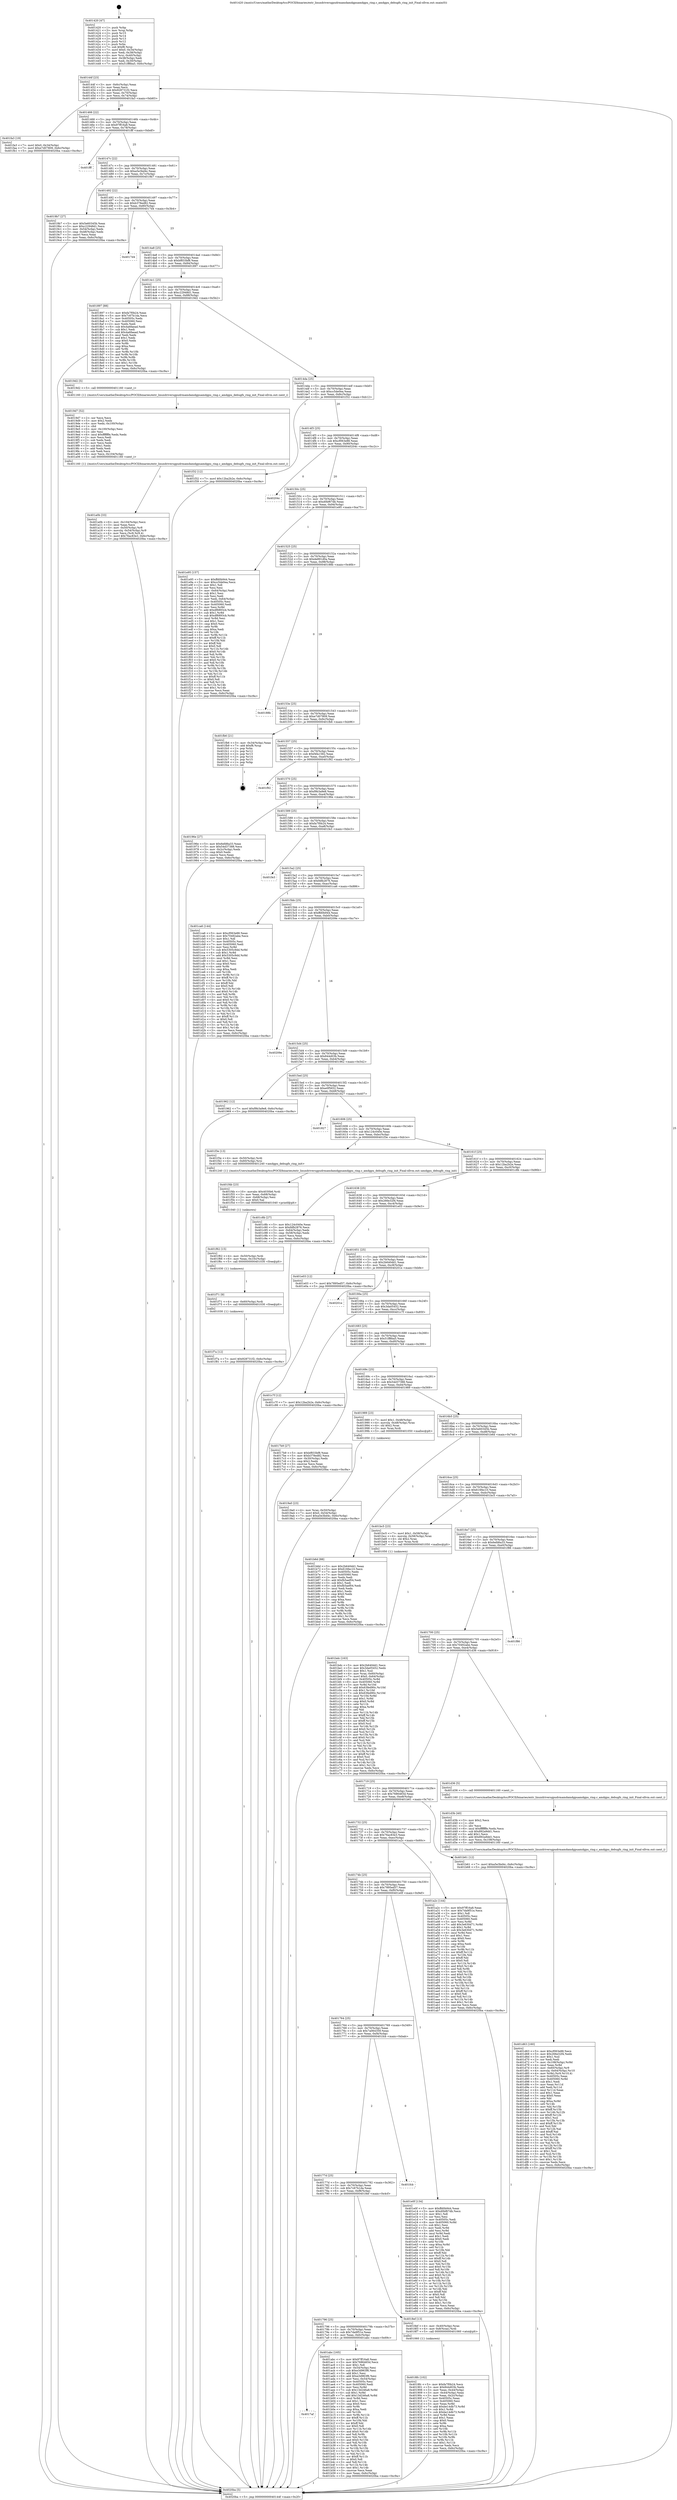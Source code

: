 digraph "0x401420" {
  label = "0x401420 (/mnt/c/Users/mathe/Desktop/tcc/POCII/binaries/extr_linuxdriversgpudrmamdamdgpuamdgpu_ring.c_amdgpu_debugfs_ring_init_Final-ollvm.out::main(0))"
  labelloc = "t"
  node[shape=record]

  Entry [label="",width=0.3,height=0.3,shape=circle,fillcolor=black,style=filled]
  "0x40144f" [label="{
     0x40144f [23]\l
     | [instrs]\l
     &nbsp;&nbsp;0x40144f \<+3\>: mov -0x6c(%rbp),%eax\l
     &nbsp;&nbsp;0x401452 \<+2\>: mov %eax,%ecx\l
     &nbsp;&nbsp;0x401454 \<+6\>: sub $0x928731f2,%ecx\l
     &nbsp;&nbsp;0x40145a \<+3\>: mov %eax,-0x70(%rbp)\l
     &nbsp;&nbsp;0x40145d \<+3\>: mov %ecx,-0x74(%rbp)\l
     &nbsp;&nbsp;0x401460 \<+6\>: je 0000000000401fa3 \<main+0xb83\>\l
  }"]
  "0x401fa3" [label="{
     0x401fa3 [19]\l
     | [instrs]\l
     &nbsp;&nbsp;0x401fa3 \<+7\>: movl $0x0,-0x34(%rbp)\l
     &nbsp;&nbsp;0x401faa \<+7\>: movl $0xe7d07809,-0x6c(%rbp)\l
     &nbsp;&nbsp;0x401fb1 \<+5\>: jmp 00000000004020ba \<main+0xc9a\>\l
  }"]
  "0x401466" [label="{
     0x401466 [22]\l
     | [instrs]\l
     &nbsp;&nbsp;0x401466 \<+5\>: jmp 000000000040146b \<main+0x4b\>\l
     &nbsp;&nbsp;0x40146b \<+3\>: mov -0x70(%rbp),%eax\l
     &nbsp;&nbsp;0x40146e \<+5\>: sub $0x97ff16a8,%eax\l
     &nbsp;&nbsp;0x401473 \<+3\>: mov %eax,-0x78(%rbp)\l
     &nbsp;&nbsp;0x401476 \<+6\>: je 0000000000401fff \<main+0xbdf\>\l
  }"]
  Exit [label="",width=0.3,height=0.3,shape=circle,fillcolor=black,style=filled,peripheries=2]
  "0x401fff" [label="{
     0x401fff\l
  }", style=dashed]
  "0x40147c" [label="{
     0x40147c [22]\l
     | [instrs]\l
     &nbsp;&nbsp;0x40147c \<+5\>: jmp 0000000000401481 \<main+0x61\>\l
     &nbsp;&nbsp;0x401481 \<+3\>: mov -0x70(%rbp),%eax\l
     &nbsp;&nbsp;0x401484 \<+5\>: sub $0xa5e3bd4c,%eax\l
     &nbsp;&nbsp;0x401489 \<+3\>: mov %eax,-0x7c(%rbp)\l
     &nbsp;&nbsp;0x40148c \<+6\>: je 00000000004019b7 \<main+0x597\>\l
  }"]
  "0x401f7a" [label="{
     0x401f7a [12]\l
     | [instrs]\l
     &nbsp;&nbsp;0x401f7a \<+7\>: movl $0x928731f2,-0x6c(%rbp)\l
     &nbsp;&nbsp;0x401f81 \<+5\>: jmp 00000000004020ba \<main+0xc9a\>\l
  }"]
  "0x4019b7" [label="{
     0x4019b7 [27]\l
     | [instrs]\l
     &nbsp;&nbsp;0x4019b7 \<+5\>: mov $0x5e60345b,%eax\l
     &nbsp;&nbsp;0x4019bc \<+5\>: mov $0xc22948d1,%ecx\l
     &nbsp;&nbsp;0x4019c1 \<+3\>: mov -0x54(%rbp),%edx\l
     &nbsp;&nbsp;0x4019c4 \<+3\>: cmp -0x48(%rbp),%edx\l
     &nbsp;&nbsp;0x4019c7 \<+3\>: cmovl %ecx,%eax\l
     &nbsp;&nbsp;0x4019ca \<+3\>: mov %eax,-0x6c(%rbp)\l
     &nbsp;&nbsp;0x4019cd \<+5\>: jmp 00000000004020ba \<main+0xc9a\>\l
  }"]
  "0x401492" [label="{
     0x401492 [22]\l
     | [instrs]\l
     &nbsp;&nbsp;0x401492 \<+5\>: jmp 0000000000401497 \<main+0x77\>\l
     &nbsp;&nbsp;0x401497 \<+3\>: mov -0x70(%rbp),%eax\l
     &nbsp;&nbsp;0x40149a \<+5\>: sub $0xb378ed82,%eax\l
     &nbsp;&nbsp;0x40149f \<+3\>: mov %eax,-0x80(%rbp)\l
     &nbsp;&nbsp;0x4014a2 \<+6\>: je 00000000004017d4 \<main+0x3b4\>\l
  }"]
  "0x401f71" [label="{
     0x401f71 [9]\l
     | [instrs]\l
     &nbsp;&nbsp;0x401f71 \<+4\>: mov -0x60(%rbp),%rdi\l
     &nbsp;&nbsp;0x401f75 \<+5\>: call 0000000000401030 \<free@plt\>\l
     | [calls]\l
     &nbsp;&nbsp;0x401030 \{1\} (unknown)\l
  }"]
  "0x4017d4" [label="{
     0x4017d4\l
  }", style=dashed]
  "0x4014a8" [label="{
     0x4014a8 [25]\l
     | [instrs]\l
     &nbsp;&nbsp;0x4014a8 \<+5\>: jmp 00000000004014ad \<main+0x8d\>\l
     &nbsp;&nbsp;0x4014ad \<+3\>: mov -0x70(%rbp),%eax\l
     &nbsp;&nbsp;0x4014b0 \<+5\>: sub $0xbf833bf8,%eax\l
     &nbsp;&nbsp;0x4014b5 \<+6\>: mov %eax,-0x84(%rbp)\l
     &nbsp;&nbsp;0x4014bb \<+6\>: je 0000000000401897 \<main+0x477\>\l
  }"]
  "0x401f62" [label="{
     0x401f62 [15]\l
     | [instrs]\l
     &nbsp;&nbsp;0x401f62 \<+4\>: mov -0x50(%rbp),%rdi\l
     &nbsp;&nbsp;0x401f66 \<+6\>: mov %eax,-0x10c(%rbp)\l
     &nbsp;&nbsp;0x401f6c \<+5\>: call 0000000000401030 \<free@plt\>\l
     | [calls]\l
     &nbsp;&nbsp;0x401030 \{1\} (unknown)\l
  }"]
  "0x401897" [label="{
     0x401897 [88]\l
     | [instrs]\l
     &nbsp;&nbsp;0x401897 \<+5\>: mov $0xfa7f0b24,%eax\l
     &nbsp;&nbsp;0x40189c \<+5\>: mov $0x7c67b1da,%ecx\l
     &nbsp;&nbsp;0x4018a1 \<+7\>: mov 0x40505c,%edx\l
     &nbsp;&nbsp;0x4018a8 \<+7\>: mov 0x405060,%esi\l
     &nbsp;&nbsp;0x4018af \<+2\>: mov %edx,%edi\l
     &nbsp;&nbsp;0x4018b1 \<+6\>: sub $0x4a6faead,%edi\l
     &nbsp;&nbsp;0x4018b7 \<+3\>: sub $0x1,%edi\l
     &nbsp;&nbsp;0x4018ba \<+6\>: add $0x4a6faead,%edi\l
     &nbsp;&nbsp;0x4018c0 \<+3\>: imul %edi,%edx\l
     &nbsp;&nbsp;0x4018c3 \<+3\>: and $0x1,%edx\l
     &nbsp;&nbsp;0x4018c6 \<+3\>: cmp $0x0,%edx\l
     &nbsp;&nbsp;0x4018c9 \<+4\>: sete %r8b\l
     &nbsp;&nbsp;0x4018cd \<+3\>: cmp $0xa,%esi\l
     &nbsp;&nbsp;0x4018d0 \<+4\>: setl %r9b\l
     &nbsp;&nbsp;0x4018d4 \<+3\>: mov %r8b,%r10b\l
     &nbsp;&nbsp;0x4018d7 \<+3\>: and %r9b,%r10b\l
     &nbsp;&nbsp;0x4018da \<+3\>: xor %r9b,%r8b\l
     &nbsp;&nbsp;0x4018dd \<+3\>: or %r8b,%r10b\l
     &nbsp;&nbsp;0x4018e0 \<+4\>: test $0x1,%r10b\l
     &nbsp;&nbsp;0x4018e4 \<+3\>: cmovne %ecx,%eax\l
     &nbsp;&nbsp;0x4018e7 \<+3\>: mov %eax,-0x6c(%rbp)\l
     &nbsp;&nbsp;0x4018ea \<+5\>: jmp 00000000004020ba \<main+0xc9a\>\l
  }"]
  "0x4014c1" [label="{
     0x4014c1 [25]\l
     | [instrs]\l
     &nbsp;&nbsp;0x4014c1 \<+5\>: jmp 00000000004014c6 \<main+0xa6\>\l
     &nbsp;&nbsp;0x4014c6 \<+3\>: mov -0x70(%rbp),%eax\l
     &nbsp;&nbsp;0x4014c9 \<+5\>: sub $0xc22948d1,%eax\l
     &nbsp;&nbsp;0x4014ce \<+6\>: mov %eax,-0x88(%rbp)\l
     &nbsp;&nbsp;0x4014d4 \<+6\>: je 00000000004019d2 \<main+0x5b2\>\l
  }"]
  "0x401f4b" [label="{
     0x401f4b [23]\l
     | [instrs]\l
     &nbsp;&nbsp;0x401f4b \<+10\>: movabs $0x4030b6,%rdi\l
     &nbsp;&nbsp;0x401f55 \<+3\>: mov %eax,-0x68(%rbp)\l
     &nbsp;&nbsp;0x401f58 \<+3\>: mov -0x68(%rbp),%esi\l
     &nbsp;&nbsp;0x401f5b \<+2\>: mov $0x0,%al\l
     &nbsp;&nbsp;0x401f5d \<+5\>: call 0000000000401040 \<printf@plt\>\l
     | [calls]\l
     &nbsp;&nbsp;0x401040 \{1\} (unknown)\l
  }"]
  "0x4019d2" [label="{
     0x4019d2 [5]\l
     | [instrs]\l
     &nbsp;&nbsp;0x4019d2 \<+5\>: call 0000000000401160 \<next_i\>\l
     | [calls]\l
     &nbsp;&nbsp;0x401160 \{1\} (/mnt/c/Users/mathe/Desktop/tcc/POCII/binaries/extr_linuxdriversgpudrmamdamdgpuamdgpu_ring.c_amdgpu_debugfs_ring_init_Final-ollvm.out::next_i)\l
  }"]
  "0x4014da" [label="{
     0x4014da [25]\l
     | [instrs]\l
     &nbsp;&nbsp;0x4014da \<+5\>: jmp 00000000004014df \<main+0xbf\>\l
     &nbsp;&nbsp;0x4014df \<+3\>: mov -0x70(%rbp),%eax\l
     &nbsp;&nbsp;0x4014e2 \<+5\>: sub $0xcc5de0ea,%eax\l
     &nbsp;&nbsp;0x4014e7 \<+6\>: mov %eax,-0x8c(%rbp)\l
     &nbsp;&nbsp;0x4014ed \<+6\>: je 0000000000401f32 \<main+0xb12\>\l
  }"]
  "0x401d63" [label="{
     0x401d63 [160]\l
     | [instrs]\l
     &nbsp;&nbsp;0x401d63 \<+5\>: mov $0xcf063e88,%ecx\l
     &nbsp;&nbsp;0x401d68 \<+5\>: mov $0x266e32f4,%edx\l
     &nbsp;&nbsp;0x401d6d \<+3\>: mov $0x1,%sil\l
     &nbsp;&nbsp;0x401d70 \<+2\>: xor %edi,%edi\l
     &nbsp;&nbsp;0x401d72 \<+7\>: mov -0x108(%rbp),%r8d\l
     &nbsp;&nbsp;0x401d79 \<+4\>: imul %eax,%r8d\l
     &nbsp;&nbsp;0x401d7d \<+4\>: mov -0x60(%rbp),%r9\l
     &nbsp;&nbsp;0x401d81 \<+4\>: movslq -0x64(%rbp),%r10\l
     &nbsp;&nbsp;0x401d85 \<+4\>: mov %r8d,(%r9,%r10,4)\l
     &nbsp;&nbsp;0x401d89 \<+7\>: mov 0x40505c,%eax\l
     &nbsp;&nbsp;0x401d90 \<+8\>: mov 0x405060,%r8d\l
     &nbsp;&nbsp;0x401d98 \<+3\>: sub $0x1,%edi\l
     &nbsp;&nbsp;0x401d9b \<+3\>: mov %eax,%r11d\l
     &nbsp;&nbsp;0x401d9e \<+3\>: add %edi,%r11d\l
     &nbsp;&nbsp;0x401da1 \<+4\>: imul %r11d,%eax\l
     &nbsp;&nbsp;0x401da5 \<+3\>: and $0x1,%eax\l
     &nbsp;&nbsp;0x401da8 \<+3\>: cmp $0x0,%eax\l
     &nbsp;&nbsp;0x401dab \<+3\>: sete %bl\l
     &nbsp;&nbsp;0x401dae \<+4\>: cmp $0xa,%r8d\l
     &nbsp;&nbsp;0x401db2 \<+4\>: setl %r14b\l
     &nbsp;&nbsp;0x401db6 \<+3\>: mov %bl,%r15b\l
     &nbsp;&nbsp;0x401db9 \<+4\>: xor $0xff,%r15b\l
     &nbsp;&nbsp;0x401dbd \<+3\>: mov %r14b,%r12b\l
     &nbsp;&nbsp;0x401dc0 \<+4\>: xor $0xff,%r12b\l
     &nbsp;&nbsp;0x401dc4 \<+4\>: xor $0x1,%sil\l
     &nbsp;&nbsp;0x401dc8 \<+3\>: mov %r15b,%r13b\l
     &nbsp;&nbsp;0x401dcb \<+4\>: and $0xff,%r13b\l
     &nbsp;&nbsp;0x401dcf \<+3\>: and %sil,%bl\l
     &nbsp;&nbsp;0x401dd2 \<+3\>: mov %r12b,%al\l
     &nbsp;&nbsp;0x401dd5 \<+2\>: and $0xff,%al\l
     &nbsp;&nbsp;0x401dd7 \<+3\>: and %sil,%r14b\l
     &nbsp;&nbsp;0x401dda \<+3\>: or %bl,%r13b\l
     &nbsp;&nbsp;0x401ddd \<+3\>: or %r14b,%al\l
     &nbsp;&nbsp;0x401de0 \<+3\>: xor %al,%r13b\l
     &nbsp;&nbsp;0x401de3 \<+3\>: or %r12b,%r15b\l
     &nbsp;&nbsp;0x401de6 \<+4\>: xor $0xff,%r15b\l
     &nbsp;&nbsp;0x401dea \<+4\>: or $0x1,%sil\l
     &nbsp;&nbsp;0x401dee \<+3\>: and %sil,%r15b\l
     &nbsp;&nbsp;0x401df1 \<+3\>: or %r15b,%r13b\l
     &nbsp;&nbsp;0x401df4 \<+4\>: test $0x1,%r13b\l
     &nbsp;&nbsp;0x401df8 \<+3\>: cmovne %edx,%ecx\l
     &nbsp;&nbsp;0x401dfb \<+3\>: mov %ecx,-0x6c(%rbp)\l
     &nbsp;&nbsp;0x401dfe \<+5\>: jmp 00000000004020ba \<main+0xc9a\>\l
  }"]
  "0x401f32" [label="{
     0x401f32 [12]\l
     | [instrs]\l
     &nbsp;&nbsp;0x401f32 \<+7\>: movl $0x12ba2b2e,-0x6c(%rbp)\l
     &nbsp;&nbsp;0x401f39 \<+5\>: jmp 00000000004020ba \<main+0xc9a\>\l
  }"]
  "0x4014f3" [label="{
     0x4014f3 [25]\l
     | [instrs]\l
     &nbsp;&nbsp;0x4014f3 \<+5\>: jmp 00000000004014f8 \<main+0xd8\>\l
     &nbsp;&nbsp;0x4014f8 \<+3\>: mov -0x70(%rbp),%eax\l
     &nbsp;&nbsp;0x4014fb \<+5\>: sub $0xcf063e88,%eax\l
     &nbsp;&nbsp;0x401500 \<+6\>: mov %eax,-0x90(%rbp)\l
     &nbsp;&nbsp;0x401506 \<+6\>: je 000000000040204c \<main+0xc2c\>\l
  }"]
  "0x401d3b" [label="{
     0x401d3b [40]\l
     | [instrs]\l
     &nbsp;&nbsp;0x401d3b \<+5\>: mov $0x2,%ecx\l
     &nbsp;&nbsp;0x401d40 \<+1\>: cltd\l
     &nbsp;&nbsp;0x401d41 \<+2\>: idiv %ecx\l
     &nbsp;&nbsp;0x401d43 \<+6\>: imul $0xfffffffe,%edx,%ecx\l
     &nbsp;&nbsp;0x401d49 \<+6\>: sub $0x892a9dd1,%ecx\l
     &nbsp;&nbsp;0x401d4f \<+3\>: add $0x1,%ecx\l
     &nbsp;&nbsp;0x401d52 \<+6\>: add $0x892a9dd1,%ecx\l
     &nbsp;&nbsp;0x401d58 \<+6\>: mov %ecx,-0x108(%rbp)\l
     &nbsp;&nbsp;0x401d5e \<+5\>: call 0000000000401160 \<next_i\>\l
     | [calls]\l
     &nbsp;&nbsp;0x401160 \{1\} (/mnt/c/Users/mathe/Desktop/tcc/POCII/binaries/extr_linuxdriversgpudrmamdamdgpuamdgpu_ring.c_amdgpu_debugfs_ring_init_Final-ollvm.out::next_i)\l
  }"]
  "0x40204c" [label="{
     0x40204c\l
  }", style=dashed]
  "0x40150c" [label="{
     0x40150c [25]\l
     | [instrs]\l
     &nbsp;&nbsp;0x40150c \<+5\>: jmp 0000000000401511 \<main+0xf1\>\l
     &nbsp;&nbsp;0x401511 \<+3\>: mov -0x70(%rbp),%eax\l
     &nbsp;&nbsp;0x401514 \<+5\>: sub $0xd0bf67db,%eax\l
     &nbsp;&nbsp;0x401519 \<+6\>: mov %eax,-0x94(%rbp)\l
     &nbsp;&nbsp;0x40151f \<+6\>: je 0000000000401e95 \<main+0xa75\>\l
  }"]
  "0x401bdc" [label="{
     0x401bdc [163]\l
     | [instrs]\l
     &nbsp;&nbsp;0x401bdc \<+5\>: mov $0x2b640dd1,%ecx\l
     &nbsp;&nbsp;0x401be1 \<+5\>: mov $0x3da05452,%edx\l
     &nbsp;&nbsp;0x401be6 \<+3\>: mov $0x1,%sil\l
     &nbsp;&nbsp;0x401be9 \<+4\>: mov %rax,-0x60(%rbp)\l
     &nbsp;&nbsp;0x401bed \<+7\>: movl $0x0,-0x64(%rbp)\l
     &nbsp;&nbsp;0x401bf4 \<+8\>: mov 0x40505c,%r8d\l
     &nbsp;&nbsp;0x401bfc \<+8\>: mov 0x405060,%r9d\l
     &nbsp;&nbsp;0x401c04 \<+3\>: mov %r8d,%r10d\l
     &nbsp;&nbsp;0x401c07 \<+7\>: add $0x63fed90c,%r10d\l
     &nbsp;&nbsp;0x401c0e \<+4\>: sub $0x1,%r10d\l
     &nbsp;&nbsp;0x401c12 \<+7\>: sub $0x63fed90c,%r10d\l
     &nbsp;&nbsp;0x401c19 \<+4\>: imul %r10d,%r8d\l
     &nbsp;&nbsp;0x401c1d \<+4\>: and $0x1,%r8d\l
     &nbsp;&nbsp;0x401c21 \<+4\>: cmp $0x0,%r8d\l
     &nbsp;&nbsp;0x401c25 \<+4\>: sete %r11b\l
     &nbsp;&nbsp;0x401c29 \<+4\>: cmp $0xa,%r9d\l
     &nbsp;&nbsp;0x401c2d \<+3\>: setl %bl\l
     &nbsp;&nbsp;0x401c30 \<+3\>: mov %r11b,%r14b\l
     &nbsp;&nbsp;0x401c33 \<+4\>: xor $0xff,%r14b\l
     &nbsp;&nbsp;0x401c37 \<+3\>: mov %bl,%r15b\l
     &nbsp;&nbsp;0x401c3a \<+4\>: xor $0xff,%r15b\l
     &nbsp;&nbsp;0x401c3e \<+4\>: xor $0x0,%sil\l
     &nbsp;&nbsp;0x401c42 \<+3\>: mov %r14b,%r12b\l
     &nbsp;&nbsp;0x401c45 \<+4\>: and $0x0,%r12b\l
     &nbsp;&nbsp;0x401c49 \<+3\>: and %sil,%r11b\l
     &nbsp;&nbsp;0x401c4c \<+3\>: mov %r15b,%r13b\l
     &nbsp;&nbsp;0x401c4f \<+4\>: and $0x0,%r13b\l
     &nbsp;&nbsp;0x401c53 \<+3\>: and %sil,%bl\l
     &nbsp;&nbsp;0x401c56 \<+3\>: or %r11b,%r12b\l
     &nbsp;&nbsp;0x401c59 \<+3\>: or %bl,%r13b\l
     &nbsp;&nbsp;0x401c5c \<+3\>: xor %r13b,%r12b\l
     &nbsp;&nbsp;0x401c5f \<+3\>: or %r15b,%r14b\l
     &nbsp;&nbsp;0x401c62 \<+4\>: xor $0xff,%r14b\l
     &nbsp;&nbsp;0x401c66 \<+4\>: or $0x0,%sil\l
     &nbsp;&nbsp;0x401c6a \<+3\>: and %sil,%r14b\l
     &nbsp;&nbsp;0x401c6d \<+3\>: or %r14b,%r12b\l
     &nbsp;&nbsp;0x401c70 \<+4\>: test $0x1,%r12b\l
     &nbsp;&nbsp;0x401c74 \<+3\>: cmovne %edx,%ecx\l
     &nbsp;&nbsp;0x401c77 \<+3\>: mov %ecx,-0x6c(%rbp)\l
     &nbsp;&nbsp;0x401c7a \<+5\>: jmp 00000000004020ba \<main+0xc9a\>\l
  }"]
  "0x401e95" [label="{
     0x401e95 [157]\l
     | [instrs]\l
     &nbsp;&nbsp;0x401e95 \<+5\>: mov $0xffd0b944,%eax\l
     &nbsp;&nbsp;0x401e9a \<+5\>: mov $0xcc5de0ea,%ecx\l
     &nbsp;&nbsp;0x401e9f \<+2\>: mov $0x1,%dl\l
     &nbsp;&nbsp;0x401ea1 \<+2\>: xor %esi,%esi\l
     &nbsp;&nbsp;0x401ea3 \<+3\>: mov -0x64(%rbp),%edi\l
     &nbsp;&nbsp;0x401ea6 \<+3\>: sub $0x1,%esi\l
     &nbsp;&nbsp;0x401ea9 \<+2\>: sub %esi,%edi\l
     &nbsp;&nbsp;0x401eab \<+3\>: mov %edi,-0x64(%rbp)\l
     &nbsp;&nbsp;0x401eae \<+7\>: mov 0x40505c,%esi\l
     &nbsp;&nbsp;0x401eb5 \<+7\>: mov 0x405060,%edi\l
     &nbsp;&nbsp;0x401ebc \<+3\>: mov %esi,%r8d\l
     &nbsp;&nbsp;0x401ebf \<+7\>: add $0xdf6893cb,%r8d\l
     &nbsp;&nbsp;0x401ec6 \<+4\>: sub $0x1,%r8d\l
     &nbsp;&nbsp;0x401eca \<+7\>: sub $0xdf6893cb,%r8d\l
     &nbsp;&nbsp;0x401ed1 \<+4\>: imul %r8d,%esi\l
     &nbsp;&nbsp;0x401ed5 \<+3\>: and $0x1,%esi\l
     &nbsp;&nbsp;0x401ed8 \<+3\>: cmp $0x0,%esi\l
     &nbsp;&nbsp;0x401edb \<+4\>: sete %r9b\l
     &nbsp;&nbsp;0x401edf \<+3\>: cmp $0xa,%edi\l
     &nbsp;&nbsp;0x401ee2 \<+4\>: setl %r10b\l
     &nbsp;&nbsp;0x401ee6 \<+3\>: mov %r9b,%r11b\l
     &nbsp;&nbsp;0x401ee9 \<+4\>: xor $0xff,%r11b\l
     &nbsp;&nbsp;0x401eed \<+3\>: mov %r10b,%bl\l
     &nbsp;&nbsp;0x401ef0 \<+3\>: xor $0xff,%bl\l
     &nbsp;&nbsp;0x401ef3 \<+3\>: xor $0x0,%dl\l
     &nbsp;&nbsp;0x401ef6 \<+3\>: mov %r11b,%r14b\l
     &nbsp;&nbsp;0x401ef9 \<+4\>: and $0x0,%r14b\l
     &nbsp;&nbsp;0x401efd \<+3\>: and %dl,%r9b\l
     &nbsp;&nbsp;0x401f00 \<+3\>: mov %bl,%r15b\l
     &nbsp;&nbsp;0x401f03 \<+4\>: and $0x0,%r15b\l
     &nbsp;&nbsp;0x401f07 \<+3\>: and %dl,%r10b\l
     &nbsp;&nbsp;0x401f0a \<+3\>: or %r9b,%r14b\l
     &nbsp;&nbsp;0x401f0d \<+3\>: or %r10b,%r15b\l
     &nbsp;&nbsp;0x401f10 \<+3\>: xor %r15b,%r14b\l
     &nbsp;&nbsp;0x401f13 \<+3\>: or %bl,%r11b\l
     &nbsp;&nbsp;0x401f16 \<+4\>: xor $0xff,%r11b\l
     &nbsp;&nbsp;0x401f1a \<+3\>: or $0x0,%dl\l
     &nbsp;&nbsp;0x401f1d \<+3\>: and %dl,%r11b\l
     &nbsp;&nbsp;0x401f20 \<+3\>: or %r11b,%r14b\l
     &nbsp;&nbsp;0x401f23 \<+4\>: test $0x1,%r14b\l
     &nbsp;&nbsp;0x401f27 \<+3\>: cmovne %ecx,%eax\l
     &nbsp;&nbsp;0x401f2a \<+3\>: mov %eax,-0x6c(%rbp)\l
     &nbsp;&nbsp;0x401f2d \<+5\>: jmp 00000000004020ba \<main+0xc9a\>\l
  }"]
  "0x401525" [label="{
     0x401525 [25]\l
     | [instrs]\l
     &nbsp;&nbsp;0x401525 \<+5\>: jmp 000000000040152a \<main+0x10a\>\l
     &nbsp;&nbsp;0x40152a \<+3\>: mov -0x70(%rbp),%eax\l
     &nbsp;&nbsp;0x40152d \<+5\>: sub $0xde891d0a,%eax\l
     &nbsp;&nbsp;0x401532 \<+6\>: mov %eax,-0x98(%rbp)\l
     &nbsp;&nbsp;0x401538 \<+6\>: je 000000000040188b \<main+0x46b\>\l
  }"]
  "0x4017af" [label="{
     0x4017af\l
  }", style=dashed]
  "0x40188b" [label="{
     0x40188b\l
  }", style=dashed]
  "0x40153e" [label="{
     0x40153e [25]\l
     | [instrs]\l
     &nbsp;&nbsp;0x40153e \<+5\>: jmp 0000000000401543 \<main+0x123\>\l
     &nbsp;&nbsp;0x401543 \<+3\>: mov -0x70(%rbp),%eax\l
     &nbsp;&nbsp;0x401546 \<+5\>: sub $0xe7d07809,%eax\l
     &nbsp;&nbsp;0x40154b \<+6\>: mov %eax,-0x9c(%rbp)\l
     &nbsp;&nbsp;0x401551 \<+6\>: je 0000000000401fb6 \<main+0xb96\>\l
  }"]
  "0x401abc" [label="{
     0x401abc [165]\l
     | [instrs]\l
     &nbsp;&nbsp;0x401abc \<+5\>: mov $0x97ff16a8,%eax\l
     &nbsp;&nbsp;0x401ac1 \<+5\>: mov $0x7686465d,%ecx\l
     &nbsp;&nbsp;0x401ac6 \<+2\>: mov $0x1,%dl\l
     &nbsp;&nbsp;0x401ac8 \<+3\>: mov -0x54(%rbp),%esi\l
     &nbsp;&nbsp;0x401acb \<+6\>: sub $0xe3d963f6,%esi\l
     &nbsp;&nbsp;0x401ad1 \<+3\>: add $0x1,%esi\l
     &nbsp;&nbsp;0x401ad4 \<+6\>: add $0xe3d963f6,%esi\l
     &nbsp;&nbsp;0x401ada \<+3\>: mov %esi,-0x54(%rbp)\l
     &nbsp;&nbsp;0x401add \<+7\>: mov 0x40505c,%esi\l
     &nbsp;&nbsp;0x401ae4 \<+7\>: mov 0x405060,%edi\l
     &nbsp;&nbsp;0x401aeb \<+3\>: mov %esi,%r8d\l
     &nbsp;&nbsp;0x401aee \<+7\>: sub $0x13d246a8,%r8d\l
     &nbsp;&nbsp;0x401af5 \<+4\>: sub $0x1,%r8d\l
     &nbsp;&nbsp;0x401af9 \<+7\>: add $0x13d246a8,%r8d\l
     &nbsp;&nbsp;0x401b00 \<+4\>: imul %r8d,%esi\l
     &nbsp;&nbsp;0x401b04 \<+3\>: and $0x1,%esi\l
     &nbsp;&nbsp;0x401b07 \<+3\>: cmp $0x0,%esi\l
     &nbsp;&nbsp;0x401b0a \<+4\>: sete %r9b\l
     &nbsp;&nbsp;0x401b0e \<+3\>: cmp $0xa,%edi\l
     &nbsp;&nbsp;0x401b11 \<+4\>: setl %r10b\l
     &nbsp;&nbsp;0x401b15 \<+3\>: mov %r9b,%r11b\l
     &nbsp;&nbsp;0x401b18 \<+4\>: xor $0xff,%r11b\l
     &nbsp;&nbsp;0x401b1c \<+3\>: mov %r10b,%bl\l
     &nbsp;&nbsp;0x401b1f \<+3\>: xor $0xff,%bl\l
     &nbsp;&nbsp;0x401b22 \<+3\>: xor $0x0,%dl\l
     &nbsp;&nbsp;0x401b25 \<+3\>: mov %r11b,%r14b\l
     &nbsp;&nbsp;0x401b28 \<+4\>: and $0x0,%r14b\l
     &nbsp;&nbsp;0x401b2c \<+3\>: and %dl,%r9b\l
     &nbsp;&nbsp;0x401b2f \<+3\>: mov %bl,%r15b\l
     &nbsp;&nbsp;0x401b32 \<+4\>: and $0x0,%r15b\l
     &nbsp;&nbsp;0x401b36 \<+3\>: and %dl,%r10b\l
     &nbsp;&nbsp;0x401b39 \<+3\>: or %r9b,%r14b\l
     &nbsp;&nbsp;0x401b3c \<+3\>: or %r10b,%r15b\l
     &nbsp;&nbsp;0x401b3f \<+3\>: xor %r15b,%r14b\l
     &nbsp;&nbsp;0x401b42 \<+3\>: or %bl,%r11b\l
     &nbsp;&nbsp;0x401b45 \<+4\>: xor $0xff,%r11b\l
     &nbsp;&nbsp;0x401b49 \<+3\>: or $0x0,%dl\l
     &nbsp;&nbsp;0x401b4c \<+3\>: and %dl,%r11b\l
     &nbsp;&nbsp;0x401b4f \<+3\>: or %r11b,%r14b\l
     &nbsp;&nbsp;0x401b52 \<+4\>: test $0x1,%r14b\l
     &nbsp;&nbsp;0x401b56 \<+3\>: cmovne %ecx,%eax\l
     &nbsp;&nbsp;0x401b59 \<+3\>: mov %eax,-0x6c(%rbp)\l
     &nbsp;&nbsp;0x401b5c \<+5\>: jmp 00000000004020ba \<main+0xc9a\>\l
  }"]
  "0x401fb6" [label="{
     0x401fb6 [21]\l
     | [instrs]\l
     &nbsp;&nbsp;0x401fb6 \<+3\>: mov -0x34(%rbp),%eax\l
     &nbsp;&nbsp;0x401fb9 \<+7\>: add $0xf8,%rsp\l
     &nbsp;&nbsp;0x401fc0 \<+1\>: pop %rbx\l
     &nbsp;&nbsp;0x401fc1 \<+2\>: pop %r12\l
     &nbsp;&nbsp;0x401fc3 \<+2\>: pop %r13\l
     &nbsp;&nbsp;0x401fc5 \<+2\>: pop %r14\l
     &nbsp;&nbsp;0x401fc7 \<+2\>: pop %r15\l
     &nbsp;&nbsp;0x401fc9 \<+1\>: pop %rbp\l
     &nbsp;&nbsp;0x401fca \<+1\>: ret\l
  }"]
  "0x401557" [label="{
     0x401557 [25]\l
     | [instrs]\l
     &nbsp;&nbsp;0x401557 \<+5\>: jmp 000000000040155c \<main+0x13c\>\l
     &nbsp;&nbsp;0x40155c \<+3\>: mov -0x70(%rbp),%eax\l
     &nbsp;&nbsp;0x40155f \<+5\>: sub $0xf4fa1582,%eax\l
     &nbsp;&nbsp;0x401564 \<+6\>: mov %eax,-0xa0(%rbp)\l
     &nbsp;&nbsp;0x40156a \<+6\>: je 0000000000401f92 \<main+0xb72\>\l
  }"]
  "0x401a0b" [label="{
     0x401a0b [33]\l
     | [instrs]\l
     &nbsp;&nbsp;0x401a0b \<+6\>: mov -0x104(%rbp),%ecx\l
     &nbsp;&nbsp;0x401a11 \<+3\>: imul %eax,%ecx\l
     &nbsp;&nbsp;0x401a14 \<+4\>: mov -0x50(%rbp),%r8\l
     &nbsp;&nbsp;0x401a18 \<+4\>: movslq -0x54(%rbp),%r9\l
     &nbsp;&nbsp;0x401a1c \<+4\>: mov %ecx,(%r8,%r9,4)\l
     &nbsp;&nbsp;0x401a20 \<+7\>: movl $0x76ac83e3,-0x6c(%rbp)\l
     &nbsp;&nbsp;0x401a27 \<+5\>: jmp 00000000004020ba \<main+0xc9a\>\l
  }"]
  "0x401f92" [label="{
     0x401f92\l
  }", style=dashed]
  "0x401570" [label="{
     0x401570 [25]\l
     | [instrs]\l
     &nbsp;&nbsp;0x401570 \<+5\>: jmp 0000000000401575 \<main+0x155\>\l
     &nbsp;&nbsp;0x401575 \<+3\>: mov -0x70(%rbp),%eax\l
     &nbsp;&nbsp;0x401578 \<+5\>: sub $0xf9b3a9e8,%eax\l
     &nbsp;&nbsp;0x40157d \<+6\>: mov %eax,-0xa4(%rbp)\l
     &nbsp;&nbsp;0x401583 \<+6\>: je 000000000040196e \<main+0x54e\>\l
  }"]
  "0x4019d7" [label="{
     0x4019d7 [52]\l
     | [instrs]\l
     &nbsp;&nbsp;0x4019d7 \<+2\>: xor %ecx,%ecx\l
     &nbsp;&nbsp;0x4019d9 \<+5\>: mov $0x2,%edx\l
     &nbsp;&nbsp;0x4019de \<+6\>: mov %edx,-0x100(%rbp)\l
     &nbsp;&nbsp;0x4019e4 \<+1\>: cltd\l
     &nbsp;&nbsp;0x4019e5 \<+6\>: mov -0x100(%rbp),%esi\l
     &nbsp;&nbsp;0x4019eb \<+2\>: idiv %esi\l
     &nbsp;&nbsp;0x4019ed \<+6\>: imul $0xfffffffe,%edx,%edx\l
     &nbsp;&nbsp;0x4019f3 \<+2\>: mov %ecx,%edi\l
     &nbsp;&nbsp;0x4019f5 \<+2\>: sub %edx,%edi\l
     &nbsp;&nbsp;0x4019f7 \<+2\>: mov %ecx,%edx\l
     &nbsp;&nbsp;0x4019f9 \<+3\>: sub $0x1,%edx\l
     &nbsp;&nbsp;0x4019fc \<+2\>: add %edx,%edi\l
     &nbsp;&nbsp;0x4019fe \<+2\>: sub %edi,%ecx\l
     &nbsp;&nbsp;0x401a00 \<+6\>: mov %ecx,-0x104(%rbp)\l
     &nbsp;&nbsp;0x401a06 \<+5\>: call 0000000000401160 \<next_i\>\l
     | [calls]\l
     &nbsp;&nbsp;0x401160 \{1\} (/mnt/c/Users/mathe/Desktop/tcc/POCII/binaries/extr_linuxdriversgpudrmamdamdgpuamdgpu_ring.c_amdgpu_debugfs_ring_init_Final-ollvm.out::next_i)\l
  }"]
  "0x40196e" [label="{
     0x40196e [27]\l
     | [instrs]\l
     &nbsp;&nbsp;0x40196e \<+5\>: mov $0x6efd6a33,%eax\l
     &nbsp;&nbsp;0x401973 \<+5\>: mov $0x54d37388,%ecx\l
     &nbsp;&nbsp;0x401978 \<+3\>: mov -0x2c(%rbp),%edx\l
     &nbsp;&nbsp;0x40197b \<+3\>: cmp $0x0,%edx\l
     &nbsp;&nbsp;0x40197e \<+3\>: cmove %ecx,%eax\l
     &nbsp;&nbsp;0x401981 \<+3\>: mov %eax,-0x6c(%rbp)\l
     &nbsp;&nbsp;0x401984 \<+5\>: jmp 00000000004020ba \<main+0xc9a\>\l
  }"]
  "0x401589" [label="{
     0x401589 [25]\l
     | [instrs]\l
     &nbsp;&nbsp;0x401589 \<+5\>: jmp 000000000040158e \<main+0x16e\>\l
     &nbsp;&nbsp;0x40158e \<+3\>: mov -0x70(%rbp),%eax\l
     &nbsp;&nbsp;0x401591 \<+5\>: sub $0xfa7f0b24,%eax\l
     &nbsp;&nbsp;0x401596 \<+6\>: mov %eax,-0xa8(%rbp)\l
     &nbsp;&nbsp;0x40159c \<+6\>: je 0000000000401fe3 \<main+0xbc3\>\l
  }"]
  "0x4019a0" [label="{
     0x4019a0 [23]\l
     | [instrs]\l
     &nbsp;&nbsp;0x4019a0 \<+4\>: mov %rax,-0x50(%rbp)\l
     &nbsp;&nbsp;0x4019a4 \<+7\>: movl $0x0,-0x54(%rbp)\l
     &nbsp;&nbsp;0x4019ab \<+7\>: movl $0xa5e3bd4c,-0x6c(%rbp)\l
     &nbsp;&nbsp;0x4019b2 \<+5\>: jmp 00000000004020ba \<main+0xc9a\>\l
  }"]
  "0x401fe3" [label="{
     0x401fe3\l
  }", style=dashed]
  "0x4015a2" [label="{
     0x4015a2 [25]\l
     | [instrs]\l
     &nbsp;&nbsp;0x4015a2 \<+5\>: jmp 00000000004015a7 \<main+0x187\>\l
     &nbsp;&nbsp;0x4015a7 \<+3\>: mov -0x70(%rbp),%eax\l
     &nbsp;&nbsp;0x4015aa \<+5\>: sub $0xfdfb2876,%eax\l
     &nbsp;&nbsp;0x4015af \<+6\>: mov %eax,-0xac(%rbp)\l
     &nbsp;&nbsp;0x4015b5 \<+6\>: je 0000000000401ca6 \<main+0x886\>\l
  }"]
  "0x4018fc" [label="{
     0x4018fc [102]\l
     | [instrs]\l
     &nbsp;&nbsp;0x4018fc \<+5\>: mov $0xfa7f0b24,%ecx\l
     &nbsp;&nbsp;0x401901 \<+5\>: mov $0x844d03b,%edx\l
     &nbsp;&nbsp;0x401906 \<+3\>: mov %eax,-0x44(%rbp)\l
     &nbsp;&nbsp;0x401909 \<+3\>: mov -0x44(%rbp),%eax\l
     &nbsp;&nbsp;0x40190c \<+3\>: mov %eax,-0x2c(%rbp)\l
     &nbsp;&nbsp;0x40190f \<+7\>: mov 0x40505c,%eax\l
     &nbsp;&nbsp;0x401916 \<+7\>: mov 0x405060,%esi\l
     &nbsp;&nbsp;0x40191d \<+3\>: mov %eax,%r8d\l
     &nbsp;&nbsp;0x401920 \<+7\>: add $0xbe14db73,%r8d\l
     &nbsp;&nbsp;0x401927 \<+4\>: sub $0x1,%r8d\l
     &nbsp;&nbsp;0x40192b \<+7\>: sub $0xbe14db73,%r8d\l
     &nbsp;&nbsp;0x401932 \<+4\>: imul %r8d,%eax\l
     &nbsp;&nbsp;0x401936 \<+3\>: and $0x1,%eax\l
     &nbsp;&nbsp;0x401939 \<+3\>: cmp $0x0,%eax\l
     &nbsp;&nbsp;0x40193c \<+4\>: sete %r9b\l
     &nbsp;&nbsp;0x401940 \<+3\>: cmp $0xa,%esi\l
     &nbsp;&nbsp;0x401943 \<+4\>: setl %r10b\l
     &nbsp;&nbsp;0x401947 \<+3\>: mov %r9b,%r11b\l
     &nbsp;&nbsp;0x40194a \<+3\>: and %r10b,%r11b\l
     &nbsp;&nbsp;0x40194d \<+3\>: xor %r10b,%r9b\l
     &nbsp;&nbsp;0x401950 \<+3\>: or %r9b,%r11b\l
     &nbsp;&nbsp;0x401953 \<+4\>: test $0x1,%r11b\l
     &nbsp;&nbsp;0x401957 \<+3\>: cmovne %edx,%ecx\l
     &nbsp;&nbsp;0x40195a \<+3\>: mov %ecx,-0x6c(%rbp)\l
     &nbsp;&nbsp;0x40195d \<+5\>: jmp 00000000004020ba \<main+0xc9a\>\l
  }"]
  "0x401ca6" [label="{
     0x401ca6 [144]\l
     | [instrs]\l
     &nbsp;&nbsp;0x401ca6 \<+5\>: mov $0xcf063e88,%eax\l
     &nbsp;&nbsp;0x401cab \<+5\>: mov $0x70492abe,%ecx\l
     &nbsp;&nbsp;0x401cb0 \<+2\>: mov $0x1,%dl\l
     &nbsp;&nbsp;0x401cb2 \<+7\>: mov 0x40505c,%esi\l
     &nbsp;&nbsp;0x401cb9 \<+7\>: mov 0x405060,%edi\l
     &nbsp;&nbsp;0x401cc0 \<+3\>: mov %esi,%r8d\l
     &nbsp;&nbsp;0x401cc3 \<+7\>: sub $0x5305c9dd,%r8d\l
     &nbsp;&nbsp;0x401cca \<+4\>: sub $0x1,%r8d\l
     &nbsp;&nbsp;0x401cce \<+7\>: add $0x5305c9dd,%r8d\l
     &nbsp;&nbsp;0x401cd5 \<+4\>: imul %r8d,%esi\l
     &nbsp;&nbsp;0x401cd9 \<+3\>: and $0x1,%esi\l
     &nbsp;&nbsp;0x401cdc \<+3\>: cmp $0x0,%esi\l
     &nbsp;&nbsp;0x401cdf \<+4\>: sete %r9b\l
     &nbsp;&nbsp;0x401ce3 \<+3\>: cmp $0xa,%edi\l
     &nbsp;&nbsp;0x401ce6 \<+4\>: setl %r10b\l
     &nbsp;&nbsp;0x401cea \<+3\>: mov %r9b,%r11b\l
     &nbsp;&nbsp;0x401ced \<+4\>: xor $0xff,%r11b\l
     &nbsp;&nbsp;0x401cf1 \<+3\>: mov %r10b,%bl\l
     &nbsp;&nbsp;0x401cf4 \<+3\>: xor $0xff,%bl\l
     &nbsp;&nbsp;0x401cf7 \<+3\>: xor $0x0,%dl\l
     &nbsp;&nbsp;0x401cfa \<+3\>: mov %r11b,%r14b\l
     &nbsp;&nbsp;0x401cfd \<+4\>: and $0x0,%r14b\l
     &nbsp;&nbsp;0x401d01 \<+3\>: and %dl,%r9b\l
     &nbsp;&nbsp;0x401d04 \<+3\>: mov %bl,%r15b\l
     &nbsp;&nbsp;0x401d07 \<+4\>: and $0x0,%r15b\l
     &nbsp;&nbsp;0x401d0b \<+3\>: and %dl,%r10b\l
     &nbsp;&nbsp;0x401d0e \<+3\>: or %r9b,%r14b\l
     &nbsp;&nbsp;0x401d11 \<+3\>: or %r10b,%r15b\l
     &nbsp;&nbsp;0x401d14 \<+3\>: xor %r15b,%r14b\l
     &nbsp;&nbsp;0x401d17 \<+3\>: or %bl,%r11b\l
     &nbsp;&nbsp;0x401d1a \<+4\>: xor $0xff,%r11b\l
     &nbsp;&nbsp;0x401d1e \<+3\>: or $0x0,%dl\l
     &nbsp;&nbsp;0x401d21 \<+3\>: and %dl,%r11b\l
     &nbsp;&nbsp;0x401d24 \<+3\>: or %r11b,%r14b\l
     &nbsp;&nbsp;0x401d27 \<+4\>: test $0x1,%r14b\l
     &nbsp;&nbsp;0x401d2b \<+3\>: cmovne %ecx,%eax\l
     &nbsp;&nbsp;0x401d2e \<+3\>: mov %eax,-0x6c(%rbp)\l
     &nbsp;&nbsp;0x401d31 \<+5\>: jmp 00000000004020ba \<main+0xc9a\>\l
  }"]
  "0x4015bb" [label="{
     0x4015bb [25]\l
     | [instrs]\l
     &nbsp;&nbsp;0x4015bb \<+5\>: jmp 00000000004015c0 \<main+0x1a0\>\l
     &nbsp;&nbsp;0x4015c0 \<+3\>: mov -0x70(%rbp),%eax\l
     &nbsp;&nbsp;0x4015c3 \<+5\>: sub $0xffd0b944,%eax\l
     &nbsp;&nbsp;0x4015c8 \<+6\>: mov %eax,-0xb0(%rbp)\l
     &nbsp;&nbsp;0x4015ce \<+6\>: je 000000000040209e \<main+0xc7e\>\l
  }"]
  "0x401796" [label="{
     0x401796 [25]\l
     | [instrs]\l
     &nbsp;&nbsp;0x401796 \<+5\>: jmp 000000000040179b \<main+0x37b\>\l
     &nbsp;&nbsp;0x40179b \<+3\>: mov -0x70(%rbp),%eax\l
     &nbsp;&nbsp;0x40179e \<+5\>: sub $0x7da9f51e,%eax\l
     &nbsp;&nbsp;0x4017a3 \<+6\>: mov %eax,-0xfc(%rbp)\l
     &nbsp;&nbsp;0x4017a9 \<+6\>: je 0000000000401abc \<main+0x69c\>\l
  }"]
  "0x40209e" [label="{
     0x40209e\l
  }", style=dashed]
  "0x4015d4" [label="{
     0x4015d4 [25]\l
     | [instrs]\l
     &nbsp;&nbsp;0x4015d4 \<+5\>: jmp 00000000004015d9 \<main+0x1b9\>\l
     &nbsp;&nbsp;0x4015d9 \<+3\>: mov -0x70(%rbp),%eax\l
     &nbsp;&nbsp;0x4015dc \<+5\>: sub $0x844d03b,%eax\l
     &nbsp;&nbsp;0x4015e1 \<+6\>: mov %eax,-0xb4(%rbp)\l
     &nbsp;&nbsp;0x4015e7 \<+6\>: je 0000000000401962 \<main+0x542\>\l
  }"]
  "0x4018ef" [label="{
     0x4018ef [13]\l
     | [instrs]\l
     &nbsp;&nbsp;0x4018ef \<+4\>: mov -0x40(%rbp),%rax\l
     &nbsp;&nbsp;0x4018f3 \<+4\>: mov 0x8(%rax),%rdi\l
     &nbsp;&nbsp;0x4018f7 \<+5\>: call 0000000000401060 \<atoi@plt\>\l
     | [calls]\l
     &nbsp;&nbsp;0x401060 \{1\} (unknown)\l
  }"]
  "0x401962" [label="{
     0x401962 [12]\l
     | [instrs]\l
     &nbsp;&nbsp;0x401962 \<+7\>: movl $0xf9b3a9e8,-0x6c(%rbp)\l
     &nbsp;&nbsp;0x401969 \<+5\>: jmp 00000000004020ba \<main+0xc9a\>\l
  }"]
  "0x4015ed" [label="{
     0x4015ed [25]\l
     | [instrs]\l
     &nbsp;&nbsp;0x4015ed \<+5\>: jmp 00000000004015f2 \<main+0x1d2\>\l
     &nbsp;&nbsp;0x4015f2 \<+3\>: mov -0x70(%rbp),%eax\l
     &nbsp;&nbsp;0x4015f5 \<+5\>: sub $0xe0f5652,%eax\l
     &nbsp;&nbsp;0x4015fa \<+6\>: mov %eax,-0xb8(%rbp)\l
     &nbsp;&nbsp;0x401600 \<+6\>: je 0000000000401827 \<main+0x407\>\l
  }"]
  "0x40177d" [label="{
     0x40177d [25]\l
     | [instrs]\l
     &nbsp;&nbsp;0x40177d \<+5\>: jmp 0000000000401782 \<main+0x362\>\l
     &nbsp;&nbsp;0x401782 \<+3\>: mov -0x70(%rbp),%eax\l
     &nbsp;&nbsp;0x401785 \<+5\>: sub $0x7c67b1da,%eax\l
     &nbsp;&nbsp;0x40178a \<+6\>: mov %eax,-0xf8(%rbp)\l
     &nbsp;&nbsp;0x401790 \<+6\>: je 00000000004018ef \<main+0x4cf\>\l
  }"]
  "0x401827" [label="{
     0x401827\l
  }", style=dashed]
  "0x401606" [label="{
     0x401606 [25]\l
     | [instrs]\l
     &nbsp;&nbsp;0x401606 \<+5\>: jmp 000000000040160b \<main+0x1eb\>\l
     &nbsp;&nbsp;0x40160b \<+3\>: mov -0x70(%rbp),%eax\l
     &nbsp;&nbsp;0x40160e \<+5\>: sub $0x124c040e,%eax\l
     &nbsp;&nbsp;0x401613 \<+6\>: mov %eax,-0xbc(%rbp)\l
     &nbsp;&nbsp;0x401619 \<+6\>: je 0000000000401f3e \<main+0xb1e\>\l
  }"]
  "0x401fcb" [label="{
     0x401fcb\l
  }", style=dashed]
  "0x401f3e" [label="{
     0x401f3e [13]\l
     | [instrs]\l
     &nbsp;&nbsp;0x401f3e \<+4\>: mov -0x50(%rbp),%rdi\l
     &nbsp;&nbsp;0x401f42 \<+4\>: mov -0x60(%rbp),%rsi\l
     &nbsp;&nbsp;0x401f46 \<+5\>: call 0000000000401240 \<amdgpu_debugfs_ring_init\>\l
     | [calls]\l
     &nbsp;&nbsp;0x401240 \{1\} (/mnt/c/Users/mathe/Desktop/tcc/POCII/binaries/extr_linuxdriversgpudrmamdamdgpuamdgpu_ring.c_amdgpu_debugfs_ring_init_Final-ollvm.out::amdgpu_debugfs_ring_init)\l
  }"]
  "0x40161f" [label="{
     0x40161f [25]\l
     | [instrs]\l
     &nbsp;&nbsp;0x40161f \<+5\>: jmp 0000000000401624 \<main+0x204\>\l
     &nbsp;&nbsp;0x401624 \<+3\>: mov -0x70(%rbp),%eax\l
     &nbsp;&nbsp;0x401627 \<+5\>: sub $0x12ba2b2e,%eax\l
     &nbsp;&nbsp;0x40162c \<+6\>: mov %eax,-0xc0(%rbp)\l
     &nbsp;&nbsp;0x401632 \<+6\>: je 0000000000401c8b \<main+0x86b\>\l
  }"]
  "0x401764" [label="{
     0x401764 [25]\l
     | [instrs]\l
     &nbsp;&nbsp;0x401764 \<+5\>: jmp 0000000000401769 \<main+0x349\>\l
     &nbsp;&nbsp;0x401769 \<+3\>: mov -0x70(%rbp),%eax\l
     &nbsp;&nbsp;0x40176c \<+5\>: sub $0x7a064359,%eax\l
     &nbsp;&nbsp;0x401771 \<+6\>: mov %eax,-0xf4(%rbp)\l
     &nbsp;&nbsp;0x401777 \<+6\>: je 0000000000401fcb \<main+0xbab\>\l
  }"]
  "0x401c8b" [label="{
     0x401c8b [27]\l
     | [instrs]\l
     &nbsp;&nbsp;0x401c8b \<+5\>: mov $0x124c040e,%eax\l
     &nbsp;&nbsp;0x401c90 \<+5\>: mov $0xfdfb2876,%ecx\l
     &nbsp;&nbsp;0x401c95 \<+3\>: mov -0x64(%rbp),%edx\l
     &nbsp;&nbsp;0x401c98 \<+3\>: cmp -0x58(%rbp),%edx\l
     &nbsp;&nbsp;0x401c9b \<+3\>: cmovl %ecx,%eax\l
     &nbsp;&nbsp;0x401c9e \<+3\>: mov %eax,-0x6c(%rbp)\l
     &nbsp;&nbsp;0x401ca1 \<+5\>: jmp 00000000004020ba \<main+0xc9a\>\l
  }"]
  "0x401638" [label="{
     0x401638 [25]\l
     | [instrs]\l
     &nbsp;&nbsp;0x401638 \<+5\>: jmp 000000000040163d \<main+0x21d\>\l
     &nbsp;&nbsp;0x40163d \<+3\>: mov -0x70(%rbp),%eax\l
     &nbsp;&nbsp;0x401640 \<+5\>: sub $0x266e32f4,%eax\l
     &nbsp;&nbsp;0x401645 \<+6\>: mov %eax,-0xc4(%rbp)\l
     &nbsp;&nbsp;0x40164b \<+6\>: je 0000000000401e03 \<main+0x9e3\>\l
  }"]
  "0x401e0f" [label="{
     0x401e0f [134]\l
     | [instrs]\l
     &nbsp;&nbsp;0x401e0f \<+5\>: mov $0xffd0b944,%eax\l
     &nbsp;&nbsp;0x401e14 \<+5\>: mov $0xd0bf67db,%ecx\l
     &nbsp;&nbsp;0x401e19 \<+2\>: mov $0x1,%dl\l
     &nbsp;&nbsp;0x401e1b \<+2\>: xor %esi,%esi\l
     &nbsp;&nbsp;0x401e1d \<+7\>: mov 0x40505c,%edi\l
     &nbsp;&nbsp;0x401e24 \<+8\>: mov 0x405060,%r8d\l
     &nbsp;&nbsp;0x401e2c \<+3\>: sub $0x1,%esi\l
     &nbsp;&nbsp;0x401e2f \<+3\>: mov %edi,%r9d\l
     &nbsp;&nbsp;0x401e32 \<+3\>: add %esi,%r9d\l
     &nbsp;&nbsp;0x401e35 \<+4\>: imul %r9d,%edi\l
     &nbsp;&nbsp;0x401e39 \<+3\>: and $0x1,%edi\l
     &nbsp;&nbsp;0x401e3c \<+3\>: cmp $0x0,%edi\l
     &nbsp;&nbsp;0x401e3f \<+4\>: sete %r10b\l
     &nbsp;&nbsp;0x401e43 \<+4\>: cmp $0xa,%r8d\l
     &nbsp;&nbsp;0x401e47 \<+4\>: setl %r11b\l
     &nbsp;&nbsp;0x401e4b \<+3\>: mov %r10b,%bl\l
     &nbsp;&nbsp;0x401e4e \<+3\>: xor $0xff,%bl\l
     &nbsp;&nbsp;0x401e51 \<+3\>: mov %r11b,%r14b\l
     &nbsp;&nbsp;0x401e54 \<+4\>: xor $0xff,%r14b\l
     &nbsp;&nbsp;0x401e58 \<+3\>: xor $0x0,%dl\l
     &nbsp;&nbsp;0x401e5b \<+3\>: mov %bl,%r15b\l
     &nbsp;&nbsp;0x401e5e \<+4\>: and $0x0,%r15b\l
     &nbsp;&nbsp;0x401e62 \<+3\>: and %dl,%r10b\l
     &nbsp;&nbsp;0x401e65 \<+3\>: mov %r14b,%r12b\l
     &nbsp;&nbsp;0x401e68 \<+4\>: and $0x0,%r12b\l
     &nbsp;&nbsp;0x401e6c \<+3\>: and %dl,%r11b\l
     &nbsp;&nbsp;0x401e6f \<+3\>: or %r10b,%r15b\l
     &nbsp;&nbsp;0x401e72 \<+3\>: or %r11b,%r12b\l
     &nbsp;&nbsp;0x401e75 \<+3\>: xor %r12b,%r15b\l
     &nbsp;&nbsp;0x401e78 \<+3\>: or %r14b,%bl\l
     &nbsp;&nbsp;0x401e7b \<+3\>: xor $0xff,%bl\l
     &nbsp;&nbsp;0x401e7e \<+3\>: or $0x0,%dl\l
     &nbsp;&nbsp;0x401e81 \<+2\>: and %dl,%bl\l
     &nbsp;&nbsp;0x401e83 \<+3\>: or %bl,%r15b\l
     &nbsp;&nbsp;0x401e86 \<+4\>: test $0x1,%r15b\l
     &nbsp;&nbsp;0x401e8a \<+3\>: cmovne %ecx,%eax\l
     &nbsp;&nbsp;0x401e8d \<+3\>: mov %eax,-0x6c(%rbp)\l
     &nbsp;&nbsp;0x401e90 \<+5\>: jmp 00000000004020ba \<main+0xc9a\>\l
  }"]
  "0x401e03" [label="{
     0x401e03 [12]\l
     | [instrs]\l
     &nbsp;&nbsp;0x401e03 \<+7\>: movl $0x7895ed57,-0x6c(%rbp)\l
     &nbsp;&nbsp;0x401e0a \<+5\>: jmp 00000000004020ba \<main+0xc9a\>\l
  }"]
  "0x401651" [label="{
     0x401651 [25]\l
     | [instrs]\l
     &nbsp;&nbsp;0x401651 \<+5\>: jmp 0000000000401656 \<main+0x236\>\l
     &nbsp;&nbsp;0x401656 \<+3\>: mov -0x70(%rbp),%eax\l
     &nbsp;&nbsp;0x401659 \<+5\>: sub $0x2b640dd1,%eax\l
     &nbsp;&nbsp;0x40165e \<+6\>: mov %eax,-0xc8(%rbp)\l
     &nbsp;&nbsp;0x401664 \<+6\>: je 000000000040201e \<main+0xbfe\>\l
  }"]
  "0x40174b" [label="{
     0x40174b [25]\l
     | [instrs]\l
     &nbsp;&nbsp;0x40174b \<+5\>: jmp 0000000000401750 \<main+0x330\>\l
     &nbsp;&nbsp;0x401750 \<+3\>: mov -0x70(%rbp),%eax\l
     &nbsp;&nbsp;0x401753 \<+5\>: sub $0x7895ed57,%eax\l
     &nbsp;&nbsp;0x401758 \<+6\>: mov %eax,-0xf0(%rbp)\l
     &nbsp;&nbsp;0x40175e \<+6\>: je 0000000000401e0f \<main+0x9ef\>\l
  }"]
  "0x40201e" [label="{
     0x40201e\l
  }", style=dashed]
  "0x40166a" [label="{
     0x40166a [25]\l
     | [instrs]\l
     &nbsp;&nbsp;0x40166a \<+5\>: jmp 000000000040166f \<main+0x24f\>\l
     &nbsp;&nbsp;0x40166f \<+3\>: mov -0x70(%rbp),%eax\l
     &nbsp;&nbsp;0x401672 \<+5\>: sub $0x3da05452,%eax\l
     &nbsp;&nbsp;0x401677 \<+6\>: mov %eax,-0xcc(%rbp)\l
     &nbsp;&nbsp;0x40167d \<+6\>: je 0000000000401c7f \<main+0x85f\>\l
  }"]
  "0x401a2c" [label="{
     0x401a2c [144]\l
     | [instrs]\l
     &nbsp;&nbsp;0x401a2c \<+5\>: mov $0x97ff16a8,%eax\l
     &nbsp;&nbsp;0x401a31 \<+5\>: mov $0x7da9f51e,%ecx\l
     &nbsp;&nbsp;0x401a36 \<+2\>: mov $0x1,%dl\l
     &nbsp;&nbsp;0x401a38 \<+7\>: mov 0x40505c,%esi\l
     &nbsp;&nbsp;0x401a3f \<+7\>: mov 0x405060,%edi\l
     &nbsp;&nbsp;0x401a46 \<+3\>: mov %esi,%r8d\l
     &nbsp;&nbsp;0x401a49 \<+7\>: add $0x3e630d71,%r8d\l
     &nbsp;&nbsp;0x401a50 \<+4\>: sub $0x1,%r8d\l
     &nbsp;&nbsp;0x401a54 \<+7\>: sub $0x3e630d71,%r8d\l
     &nbsp;&nbsp;0x401a5b \<+4\>: imul %r8d,%esi\l
     &nbsp;&nbsp;0x401a5f \<+3\>: and $0x1,%esi\l
     &nbsp;&nbsp;0x401a62 \<+3\>: cmp $0x0,%esi\l
     &nbsp;&nbsp;0x401a65 \<+4\>: sete %r9b\l
     &nbsp;&nbsp;0x401a69 \<+3\>: cmp $0xa,%edi\l
     &nbsp;&nbsp;0x401a6c \<+4\>: setl %r10b\l
     &nbsp;&nbsp;0x401a70 \<+3\>: mov %r9b,%r11b\l
     &nbsp;&nbsp;0x401a73 \<+4\>: xor $0xff,%r11b\l
     &nbsp;&nbsp;0x401a77 \<+3\>: mov %r10b,%bl\l
     &nbsp;&nbsp;0x401a7a \<+3\>: xor $0xff,%bl\l
     &nbsp;&nbsp;0x401a7d \<+3\>: xor $0x0,%dl\l
     &nbsp;&nbsp;0x401a80 \<+3\>: mov %r11b,%r14b\l
     &nbsp;&nbsp;0x401a83 \<+4\>: and $0x0,%r14b\l
     &nbsp;&nbsp;0x401a87 \<+3\>: and %dl,%r9b\l
     &nbsp;&nbsp;0x401a8a \<+3\>: mov %bl,%r15b\l
     &nbsp;&nbsp;0x401a8d \<+4\>: and $0x0,%r15b\l
     &nbsp;&nbsp;0x401a91 \<+3\>: and %dl,%r10b\l
     &nbsp;&nbsp;0x401a94 \<+3\>: or %r9b,%r14b\l
     &nbsp;&nbsp;0x401a97 \<+3\>: or %r10b,%r15b\l
     &nbsp;&nbsp;0x401a9a \<+3\>: xor %r15b,%r14b\l
     &nbsp;&nbsp;0x401a9d \<+3\>: or %bl,%r11b\l
     &nbsp;&nbsp;0x401aa0 \<+4\>: xor $0xff,%r11b\l
     &nbsp;&nbsp;0x401aa4 \<+3\>: or $0x0,%dl\l
     &nbsp;&nbsp;0x401aa7 \<+3\>: and %dl,%r11b\l
     &nbsp;&nbsp;0x401aaa \<+3\>: or %r11b,%r14b\l
     &nbsp;&nbsp;0x401aad \<+4\>: test $0x1,%r14b\l
     &nbsp;&nbsp;0x401ab1 \<+3\>: cmovne %ecx,%eax\l
     &nbsp;&nbsp;0x401ab4 \<+3\>: mov %eax,-0x6c(%rbp)\l
     &nbsp;&nbsp;0x401ab7 \<+5\>: jmp 00000000004020ba \<main+0xc9a\>\l
  }"]
  "0x401c7f" [label="{
     0x401c7f [12]\l
     | [instrs]\l
     &nbsp;&nbsp;0x401c7f \<+7\>: movl $0x12ba2b2e,-0x6c(%rbp)\l
     &nbsp;&nbsp;0x401c86 \<+5\>: jmp 00000000004020ba \<main+0xc9a\>\l
  }"]
  "0x401683" [label="{
     0x401683 [25]\l
     | [instrs]\l
     &nbsp;&nbsp;0x401683 \<+5\>: jmp 0000000000401688 \<main+0x268\>\l
     &nbsp;&nbsp;0x401688 \<+3\>: mov -0x70(%rbp),%eax\l
     &nbsp;&nbsp;0x40168b \<+5\>: sub $0x51ff8ba5,%eax\l
     &nbsp;&nbsp;0x401690 \<+6\>: mov %eax,-0xd0(%rbp)\l
     &nbsp;&nbsp;0x401696 \<+6\>: je 00000000004017b9 \<main+0x399\>\l
  }"]
  "0x401732" [label="{
     0x401732 [25]\l
     | [instrs]\l
     &nbsp;&nbsp;0x401732 \<+5\>: jmp 0000000000401737 \<main+0x317\>\l
     &nbsp;&nbsp;0x401737 \<+3\>: mov -0x70(%rbp),%eax\l
     &nbsp;&nbsp;0x40173a \<+5\>: sub $0x76ac83e3,%eax\l
     &nbsp;&nbsp;0x40173f \<+6\>: mov %eax,-0xec(%rbp)\l
     &nbsp;&nbsp;0x401745 \<+6\>: je 0000000000401a2c \<main+0x60c\>\l
  }"]
  "0x4017b9" [label="{
     0x4017b9 [27]\l
     | [instrs]\l
     &nbsp;&nbsp;0x4017b9 \<+5\>: mov $0xbf833bf8,%eax\l
     &nbsp;&nbsp;0x4017be \<+5\>: mov $0xb378ed82,%ecx\l
     &nbsp;&nbsp;0x4017c3 \<+3\>: mov -0x30(%rbp),%edx\l
     &nbsp;&nbsp;0x4017c6 \<+3\>: cmp $0x2,%edx\l
     &nbsp;&nbsp;0x4017c9 \<+3\>: cmovne %ecx,%eax\l
     &nbsp;&nbsp;0x4017cc \<+3\>: mov %eax,-0x6c(%rbp)\l
     &nbsp;&nbsp;0x4017cf \<+5\>: jmp 00000000004020ba \<main+0xc9a\>\l
  }"]
  "0x40169c" [label="{
     0x40169c [25]\l
     | [instrs]\l
     &nbsp;&nbsp;0x40169c \<+5\>: jmp 00000000004016a1 \<main+0x281\>\l
     &nbsp;&nbsp;0x4016a1 \<+3\>: mov -0x70(%rbp),%eax\l
     &nbsp;&nbsp;0x4016a4 \<+5\>: sub $0x54d37388,%eax\l
     &nbsp;&nbsp;0x4016a9 \<+6\>: mov %eax,-0xd4(%rbp)\l
     &nbsp;&nbsp;0x4016af \<+6\>: je 0000000000401989 \<main+0x569\>\l
  }"]
  "0x4020ba" [label="{
     0x4020ba [5]\l
     | [instrs]\l
     &nbsp;&nbsp;0x4020ba \<+5\>: jmp 000000000040144f \<main+0x2f\>\l
  }"]
  "0x401420" [label="{
     0x401420 [47]\l
     | [instrs]\l
     &nbsp;&nbsp;0x401420 \<+1\>: push %rbp\l
     &nbsp;&nbsp;0x401421 \<+3\>: mov %rsp,%rbp\l
     &nbsp;&nbsp;0x401424 \<+2\>: push %r15\l
     &nbsp;&nbsp;0x401426 \<+2\>: push %r14\l
     &nbsp;&nbsp;0x401428 \<+2\>: push %r13\l
     &nbsp;&nbsp;0x40142a \<+2\>: push %r12\l
     &nbsp;&nbsp;0x40142c \<+1\>: push %rbx\l
     &nbsp;&nbsp;0x40142d \<+7\>: sub $0xf8,%rsp\l
     &nbsp;&nbsp;0x401434 \<+7\>: movl $0x0,-0x34(%rbp)\l
     &nbsp;&nbsp;0x40143b \<+3\>: mov %edi,-0x38(%rbp)\l
     &nbsp;&nbsp;0x40143e \<+4\>: mov %rsi,-0x40(%rbp)\l
     &nbsp;&nbsp;0x401442 \<+3\>: mov -0x38(%rbp),%edi\l
     &nbsp;&nbsp;0x401445 \<+3\>: mov %edi,-0x30(%rbp)\l
     &nbsp;&nbsp;0x401448 \<+7\>: movl $0x51ff8ba5,-0x6c(%rbp)\l
  }"]
  "0x401b61" [label="{
     0x401b61 [12]\l
     | [instrs]\l
     &nbsp;&nbsp;0x401b61 \<+7\>: movl $0xa5e3bd4c,-0x6c(%rbp)\l
     &nbsp;&nbsp;0x401b68 \<+5\>: jmp 00000000004020ba \<main+0xc9a\>\l
  }"]
  "0x401989" [label="{
     0x401989 [23]\l
     | [instrs]\l
     &nbsp;&nbsp;0x401989 \<+7\>: movl $0x1,-0x48(%rbp)\l
     &nbsp;&nbsp;0x401990 \<+4\>: movslq -0x48(%rbp),%rax\l
     &nbsp;&nbsp;0x401994 \<+4\>: shl $0x2,%rax\l
     &nbsp;&nbsp;0x401998 \<+3\>: mov %rax,%rdi\l
     &nbsp;&nbsp;0x40199b \<+5\>: call 0000000000401050 \<malloc@plt\>\l
     | [calls]\l
     &nbsp;&nbsp;0x401050 \{1\} (unknown)\l
  }"]
  "0x4016b5" [label="{
     0x4016b5 [25]\l
     | [instrs]\l
     &nbsp;&nbsp;0x4016b5 \<+5\>: jmp 00000000004016ba \<main+0x29a\>\l
     &nbsp;&nbsp;0x4016ba \<+3\>: mov -0x70(%rbp),%eax\l
     &nbsp;&nbsp;0x4016bd \<+5\>: sub $0x5e60345b,%eax\l
     &nbsp;&nbsp;0x4016c2 \<+6\>: mov %eax,-0xd8(%rbp)\l
     &nbsp;&nbsp;0x4016c8 \<+6\>: je 0000000000401b6d \<main+0x74d\>\l
  }"]
  "0x401719" [label="{
     0x401719 [25]\l
     | [instrs]\l
     &nbsp;&nbsp;0x401719 \<+5\>: jmp 000000000040171e \<main+0x2fe\>\l
     &nbsp;&nbsp;0x40171e \<+3\>: mov -0x70(%rbp),%eax\l
     &nbsp;&nbsp;0x401721 \<+5\>: sub $0x7686465d,%eax\l
     &nbsp;&nbsp;0x401726 \<+6\>: mov %eax,-0xe8(%rbp)\l
     &nbsp;&nbsp;0x40172c \<+6\>: je 0000000000401b61 \<main+0x741\>\l
  }"]
  "0x401b6d" [label="{
     0x401b6d [88]\l
     | [instrs]\l
     &nbsp;&nbsp;0x401b6d \<+5\>: mov $0x2b640dd1,%eax\l
     &nbsp;&nbsp;0x401b72 \<+5\>: mov $0x616fec10,%ecx\l
     &nbsp;&nbsp;0x401b77 \<+7\>: mov 0x40505c,%edx\l
     &nbsp;&nbsp;0x401b7e \<+7\>: mov 0x405060,%esi\l
     &nbsp;&nbsp;0x401b85 \<+2\>: mov %edx,%edi\l
     &nbsp;&nbsp;0x401b87 \<+6\>: add $0xfb5aef04,%edi\l
     &nbsp;&nbsp;0x401b8d \<+3\>: sub $0x1,%edi\l
     &nbsp;&nbsp;0x401b90 \<+6\>: sub $0xfb5aef04,%edi\l
     &nbsp;&nbsp;0x401b96 \<+3\>: imul %edi,%edx\l
     &nbsp;&nbsp;0x401b99 \<+3\>: and $0x1,%edx\l
     &nbsp;&nbsp;0x401b9c \<+3\>: cmp $0x0,%edx\l
     &nbsp;&nbsp;0x401b9f \<+4\>: sete %r8b\l
     &nbsp;&nbsp;0x401ba3 \<+3\>: cmp $0xa,%esi\l
     &nbsp;&nbsp;0x401ba6 \<+4\>: setl %r9b\l
     &nbsp;&nbsp;0x401baa \<+3\>: mov %r8b,%r10b\l
     &nbsp;&nbsp;0x401bad \<+3\>: and %r9b,%r10b\l
     &nbsp;&nbsp;0x401bb0 \<+3\>: xor %r9b,%r8b\l
     &nbsp;&nbsp;0x401bb3 \<+3\>: or %r8b,%r10b\l
     &nbsp;&nbsp;0x401bb6 \<+4\>: test $0x1,%r10b\l
     &nbsp;&nbsp;0x401bba \<+3\>: cmovne %ecx,%eax\l
     &nbsp;&nbsp;0x401bbd \<+3\>: mov %eax,-0x6c(%rbp)\l
     &nbsp;&nbsp;0x401bc0 \<+5\>: jmp 00000000004020ba \<main+0xc9a\>\l
  }"]
  "0x4016ce" [label="{
     0x4016ce [25]\l
     | [instrs]\l
     &nbsp;&nbsp;0x4016ce \<+5\>: jmp 00000000004016d3 \<main+0x2b3\>\l
     &nbsp;&nbsp;0x4016d3 \<+3\>: mov -0x70(%rbp),%eax\l
     &nbsp;&nbsp;0x4016d6 \<+5\>: sub $0x616fec10,%eax\l
     &nbsp;&nbsp;0x4016db \<+6\>: mov %eax,-0xdc(%rbp)\l
     &nbsp;&nbsp;0x4016e1 \<+6\>: je 0000000000401bc5 \<main+0x7a5\>\l
  }"]
  "0x401d36" [label="{
     0x401d36 [5]\l
     | [instrs]\l
     &nbsp;&nbsp;0x401d36 \<+5\>: call 0000000000401160 \<next_i\>\l
     | [calls]\l
     &nbsp;&nbsp;0x401160 \{1\} (/mnt/c/Users/mathe/Desktop/tcc/POCII/binaries/extr_linuxdriversgpudrmamdamdgpuamdgpu_ring.c_amdgpu_debugfs_ring_init_Final-ollvm.out::next_i)\l
  }"]
  "0x401bc5" [label="{
     0x401bc5 [23]\l
     | [instrs]\l
     &nbsp;&nbsp;0x401bc5 \<+7\>: movl $0x1,-0x58(%rbp)\l
     &nbsp;&nbsp;0x401bcc \<+4\>: movslq -0x58(%rbp),%rax\l
     &nbsp;&nbsp;0x401bd0 \<+4\>: shl $0x2,%rax\l
     &nbsp;&nbsp;0x401bd4 \<+3\>: mov %rax,%rdi\l
     &nbsp;&nbsp;0x401bd7 \<+5\>: call 0000000000401050 \<malloc@plt\>\l
     | [calls]\l
     &nbsp;&nbsp;0x401050 \{1\} (unknown)\l
  }"]
  "0x4016e7" [label="{
     0x4016e7 [25]\l
     | [instrs]\l
     &nbsp;&nbsp;0x4016e7 \<+5\>: jmp 00000000004016ec \<main+0x2cc\>\l
     &nbsp;&nbsp;0x4016ec \<+3\>: mov -0x70(%rbp),%eax\l
     &nbsp;&nbsp;0x4016ef \<+5\>: sub $0x6efd6a33,%eax\l
     &nbsp;&nbsp;0x4016f4 \<+6\>: mov %eax,-0xe0(%rbp)\l
     &nbsp;&nbsp;0x4016fa \<+6\>: je 0000000000401f86 \<main+0xb66\>\l
  }"]
  "0x401700" [label="{
     0x401700 [25]\l
     | [instrs]\l
     &nbsp;&nbsp;0x401700 \<+5\>: jmp 0000000000401705 \<main+0x2e5\>\l
     &nbsp;&nbsp;0x401705 \<+3\>: mov -0x70(%rbp),%eax\l
     &nbsp;&nbsp;0x401708 \<+5\>: sub $0x70492abe,%eax\l
     &nbsp;&nbsp;0x40170d \<+6\>: mov %eax,-0xe4(%rbp)\l
     &nbsp;&nbsp;0x401713 \<+6\>: je 0000000000401d36 \<main+0x916\>\l
  }"]
  "0x401f86" [label="{
     0x401f86\l
  }", style=dashed]
  Entry -> "0x401420" [label=" 1"]
  "0x40144f" -> "0x401fa3" [label=" 1"]
  "0x40144f" -> "0x401466" [label=" 25"]
  "0x401fb6" -> Exit [label=" 1"]
  "0x401466" -> "0x401fff" [label=" 0"]
  "0x401466" -> "0x40147c" [label=" 25"]
  "0x401fa3" -> "0x4020ba" [label=" 1"]
  "0x40147c" -> "0x4019b7" [label=" 2"]
  "0x40147c" -> "0x401492" [label=" 23"]
  "0x401f7a" -> "0x4020ba" [label=" 1"]
  "0x401492" -> "0x4017d4" [label=" 0"]
  "0x401492" -> "0x4014a8" [label=" 23"]
  "0x401f71" -> "0x401f7a" [label=" 1"]
  "0x4014a8" -> "0x401897" [label=" 1"]
  "0x4014a8" -> "0x4014c1" [label=" 22"]
  "0x401f62" -> "0x401f71" [label=" 1"]
  "0x4014c1" -> "0x4019d2" [label=" 1"]
  "0x4014c1" -> "0x4014da" [label=" 21"]
  "0x401f4b" -> "0x401f62" [label=" 1"]
  "0x4014da" -> "0x401f32" [label=" 1"]
  "0x4014da" -> "0x4014f3" [label=" 20"]
  "0x401f3e" -> "0x401f4b" [label=" 1"]
  "0x4014f3" -> "0x40204c" [label=" 0"]
  "0x4014f3" -> "0x40150c" [label=" 20"]
  "0x401f32" -> "0x4020ba" [label=" 1"]
  "0x40150c" -> "0x401e95" [label=" 1"]
  "0x40150c" -> "0x401525" [label=" 19"]
  "0x401e95" -> "0x4020ba" [label=" 1"]
  "0x401525" -> "0x40188b" [label=" 0"]
  "0x401525" -> "0x40153e" [label=" 19"]
  "0x401e0f" -> "0x4020ba" [label=" 1"]
  "0x40153e" -> "0x401fb6" [label=" 1"]
  "0x40153e" -> "0x401557" [label=" 18"]
  "0x401e03" -> "0x4020ba" [label=" 1"]
  "0x401557" -> "0x401f92" [label=" 0"]
  "0x401557" -> "0x401570" [label=" 18"]
  "0x401d3b" -> "0x401d63" [label=" 1"]
  "0x401570" -> "0x40196e" [label=" 1"]
  "0x401570" -> "0x401589" [label=" 17"]
  "0x401d36" -> "0x401d3b" [label=" 1"]
  "0x401589" -> "0x401fe3" [label=" 0"]
  "0x401589" -> "0x4015a2" [label=" 17"]
  "0x401ca6" -> "0x4020ba" [label=" 1"]
  "0x4015a2" -> "0x401ca6" [label=" 1"]
  "0x4015a2" -> "0x4015bb" [label=" 16"]
  "0x401c8b" -> "0x4020ba" [label=" 2"]
  "0x4015bb" -> "0x40209e" [label=" 0"]
  "0x4015bb" -> "0x4015d4" [label=" 16"]
  "0x401c7f" -> "0x4020ba" [label=" 1"]
  "0x4015d4" -> "0x401962" [label=" 1"]
  "0x4015d4" -> "0x4015ed" [label=" 15"]
  "0x401bdc" -> "0x4020ba" [label=" 1"]
  "0x4015ed" -> "0x401827" [label=" 0"]
  "0x4015ed" -> "0x401606" [label=" 15"]
  "0x401b6d" -> "0x4020ba" [label=" 1"]
  "0x401606" -> "0x401f3e" [label=" 1"]
  "0x401606" -> "0x40161f" [label=" 14"]
  "0x401b61" -> "0x4020ba" [label=" 1"]
  "0x40161f" -> "0x401c8b" [label=" 2"]
  "0x40161f" -> "0x401638" [label=" 12"]
  "0x401796" -> "0x4017af" [label=" 0"]
  "0x401638" -> "0x401e03" [label=" 1"]
  "0x401638" -> "0x401651" [label=" 11"]
  "0x401796" -> "0x401abc" [label=" 1"]
  "0x401651" -> "0x40201e" [label=" 0"]
  "0x401651" -> "0x40166a" [label=" 11"]
  "0x401a2c" -> "0x4020ba" [label=" 1"]
  "0x40166a" -> "0x401c7f" [label=" 1"]
  "0x40166a" -> "0x401683" [label=" 10"]
  "0x401a0b" -> "0x4020ba" [label=" 1"]
  "0x401683" -> "0x4017b9" [label=" 1"]
  "0x401683" -> "0x40169c" [label=" 9"]
  "0x4017b9" -> "0x4020ba" [label=" 1"]
  "0x401420" -> "0x40144f" [label=" 1"]
  "0x4020ba" -> "0x40144f" [label=" 25"]
  "0x401897" -> "0x4020ba" [label=" 1"]
  "0x4019d2" -> "0x4019d7" [label=" 1"]
  "0x40169c" -> "0x401989" [label=" 1"]
  "0x40169c" -> "0x4016b5" [label=" 8"]
  "0x4019b7" -> "0x4020ba" [label=" 2"]
  "0x4016b5" -> "0x401b6d" [label=" 1"]
  "0x4016b5" -> "0x4016ce" [label=" 7"]
  "0x401989" -> "0x4019a0" [label=" 1"]
  "0x4016ce" -> "0x401bc5" [label=" 1"]
  "0x4016ce" -> "0x4016e7" [label=" 6"]
  "0x40196e" -> "0x4020ba" [label=" 1"]
  "0x4016e7" -> "0x401f86" [label=" 0"]
  "0x4016e7" -> "0x401700" [label=" 6"]
  "0x401962" -> "0x4020ba" [label=" 1"]
  "0x401700" -> "0x401d36" [label=" 1"]
  "0x401700" -> "0x401719" [label=" 5"]
  "0x4019a0" -> "0x4020ba" [label=" 1"]
  "0x401719" -> "0x401b61" [label=" 1"]
  "0x401719" -> "0x401732" [label=" 4"]
  "0x4019d7" -> "0x401a0b" [label=" 1"]
  "0x401732" -> "0x401a2c" [label=" 1"]
  "0x401732" -> "0x40174b" [label=" 3"]
  "0x401d63" -> "0x4020ba" [label=" 1"]
  "0x40174b" -> "0x401e0f" [label=" 1"]
  "0x40174b" -> "0x401764" [label=" 2"]
  "0x401abc" -> "0x4020ba" [label=" 1"]
  "0x401764" -> "0x401fcb" [label=" 0"]
  "0x401764" -> "0x40177d" [label=" 2"]
  "0x401bc5" -> "0x401bdc" [label=" 1"]
  "0x40177d" -> "0x4018ef" [label=" 1"]
  "0x40177d" -> "0x401796" [label=" 1"]
  "0x4018ef" -> "0x4018fc" [label=" 1"]
  "0x4018fc" -> "0x4020ba" [label=" 1"]
}
